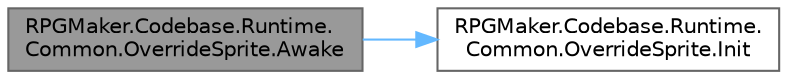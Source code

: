 digraph "RPGMaker.Codebase.Runtime.Common.OverrideSprite.Awake"
{
 // LATEX_PDF_SIZE
  bgcolor="transparent";
  edge [fontname=Helvetica,fontsize=10,labelfontname=Helvetica,labelfontsize=10];
  node [fontname=Helvetica,fontsize=10,shape=box,height=0.2,width=0.4];
  rankdir="LR";
  Node1 [id="Node000001",label="RPGMaker.Codebase.Runtime.\lCommon.OverrideSprite.Awake",height=0.2,width=0.4,color="gray40", fillcolor="grey60", style="filled", fontcolor="black",tooltip="😁 目覚める更新"];
  Node1 -> Node2 [id="edge1_Node000001_Node000002",color="steelblue1",style="solid",tooltip=" "];
  Node2 [id="Node000002",label="RPGMaker.Codebase.Runtime.\lCommon.OverrideSprite.Init",height=0.2,width=0.4,color="grey40", fillcolor="white", style="filled",URL="$d1/d02/class_r_p_g_maker_1_1_codebase_1_1_runtime_1_1_common_1_1_override_sprite.html#a18ad61b983be912a82741c0886abbe35",tooltip="😁 初期化"];
}

